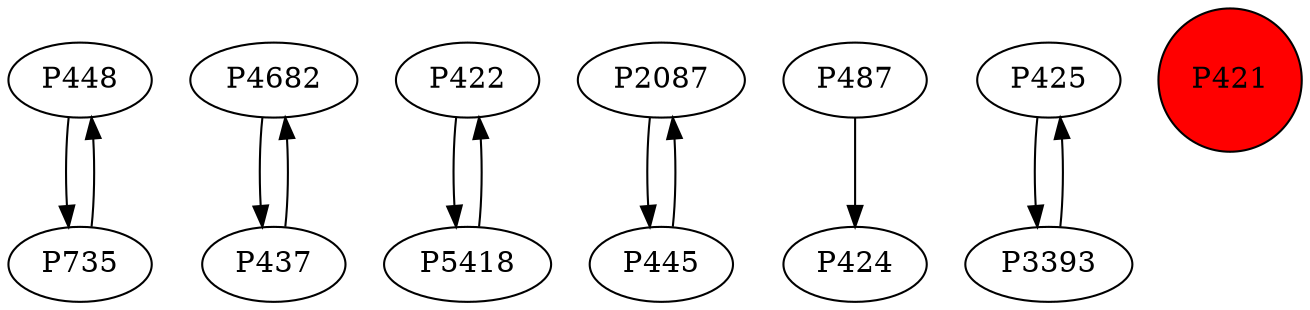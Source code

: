 digraph {
	P448 -> P735
	P4682 -> P437
	P735 -> P448
	P422 -> P5418
	P5418 -> P422
	P437 -> P4682
	P2087 -> P445
	P487 -> P424
	P425 -> P3393
	P3393 -> P425
	P445 -> P2087
	P421 [shape=circle]
	P421 [style=filled]
	P421 [fillcolor=red]
}